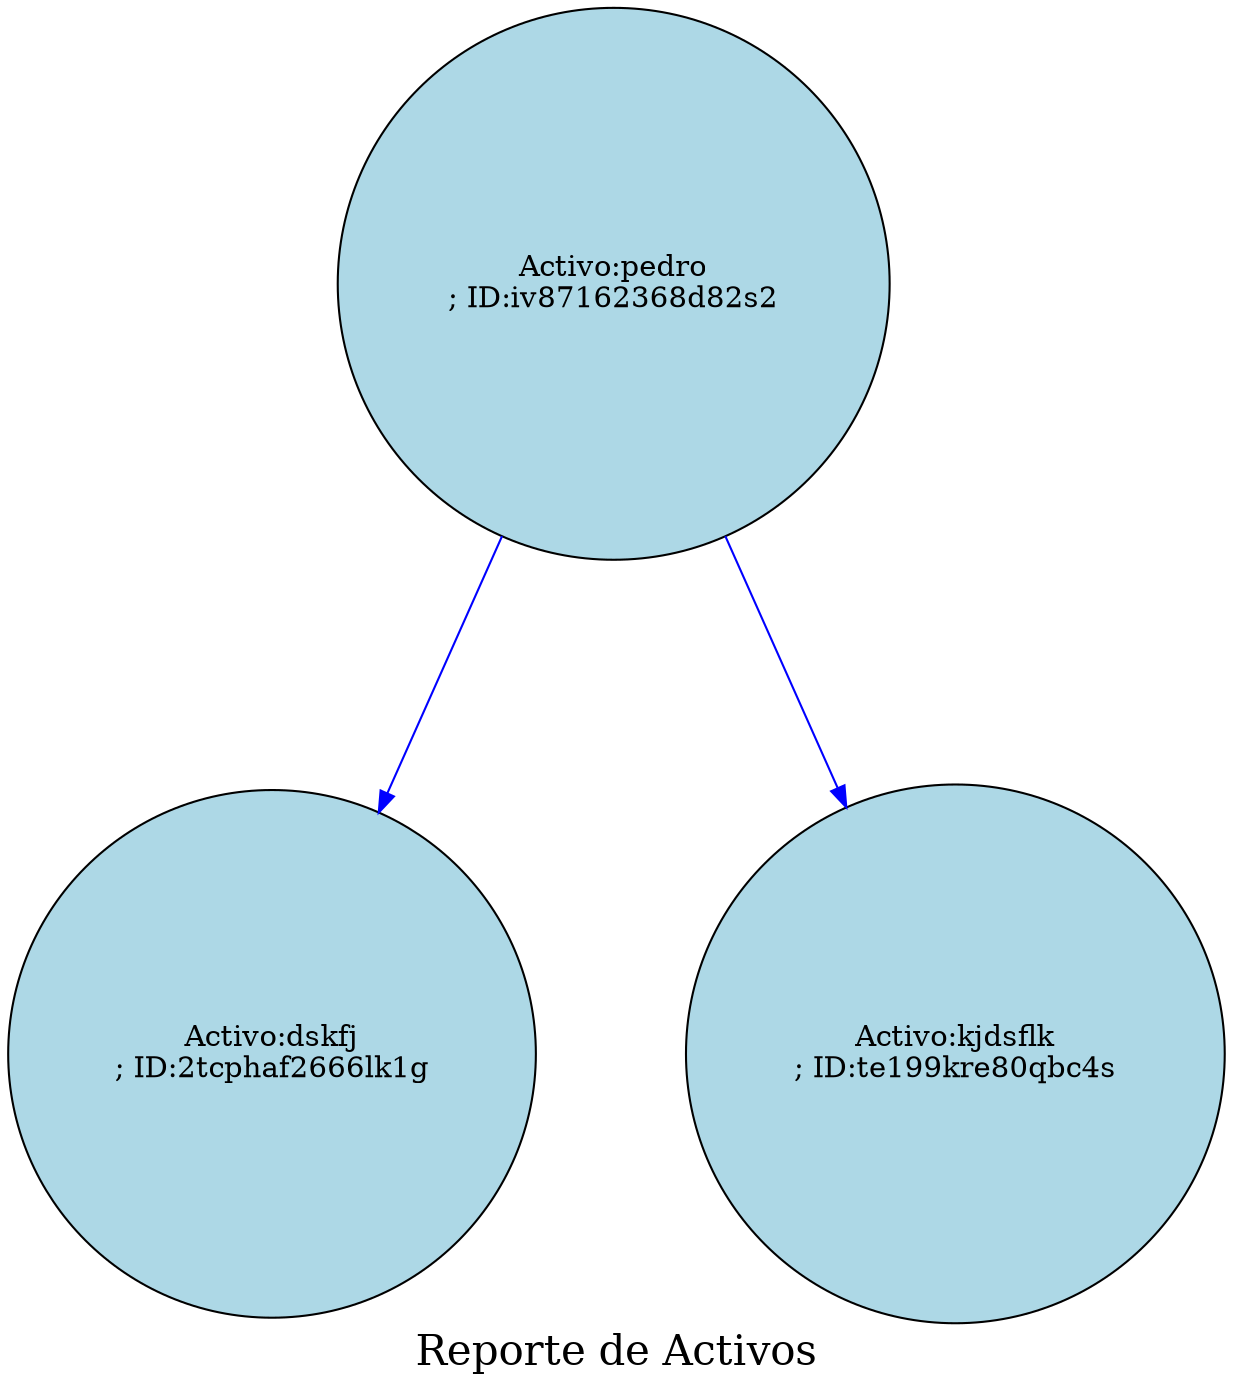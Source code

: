 digraph AVLTree {
    node [shape=circle,style=filled, fillcolor=lightblue, margin=0.2];
edge [style=solid, color=blue];
 graph [ranksep=1.5, nodesep=1];graph [label="Reporte de Activos", fontsize=20, fontcolor=black];
    "iv87162368d82s2" [label="Activo:pedro
; ID:iv87162368d82s2"];
    "iv87162368d82s2" -> "2tcphaf2666lk1g";
    "2tcphaf2666lk1g" [label="Activo:dskfj
; ID:2tcphaf2666lk1g"];
    "iv87162368d82s2" -> "te199kre80qbc4s";
    "te199kre80qbc4s" [label="Activo:kjdsflk
; ID:te199kre80qbc4s"];
}
